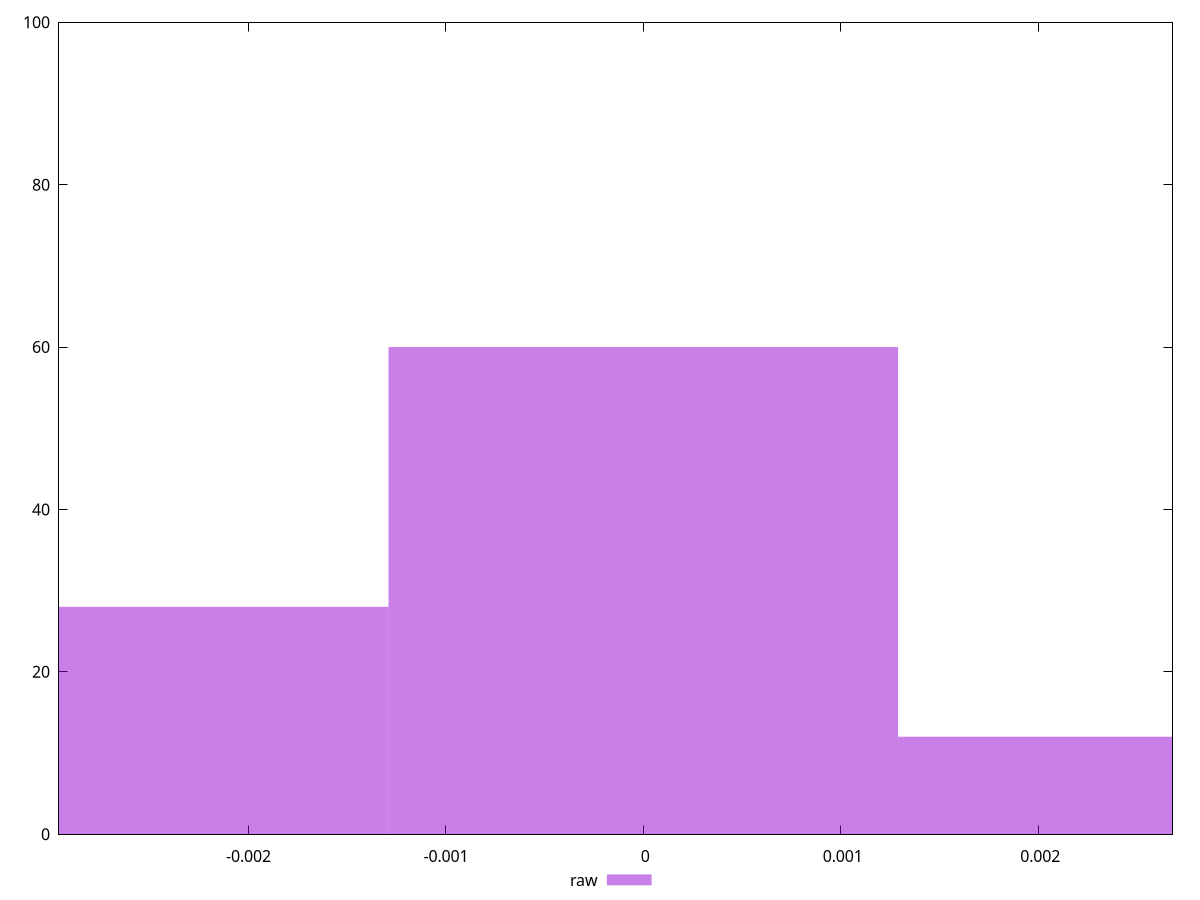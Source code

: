 reset

$raw <<EOF
0 60
-0.0025810439994836407 28
0.0025810439994836407 12
EOF

set key outside below
set boxwidth 0.0025810439994836407
set xrange [-0.002959660154251016:0.00268058826632528]
set yrange [0:100]
set trange [0:100]
set style fill transparent solid 0.5 noborder
set terminal svg size 640, 490 enhanced background rgb 'white'
set output "reports/report_00032_2021-02-25T10-28-15.087Z/meta/pScore-difference/samples/music/raw/histogram.svg"

plot $raw title "raw" with boxes

reset
